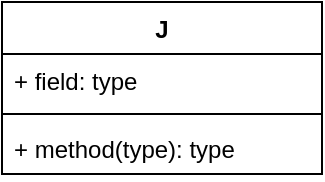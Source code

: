 <mxfile version="20.5.3" type="github" pages="2"><diagram id="ZsYun9rEOM-wiykw4o-6" name="Page-1"><mxGraphModel dx="942" dy="606" grid="1" gridSize="10" guides="1" tooltips="1" connect="1" arrows="1" fold="1" page="1" pageScale="1" pageWidth="827" pageHeight="1169" math="0" shadow="0"><root><mxCell id="0"/><mxCell id="1" parent="0"/><mxCell id="6dZhVT2HOT5BOoY90vrY-1" value="J" style="swimlane;fontStyle=1;align=center;verticalAlign=top;childLayout=stackLayout;horizontal=1;startSize=26;horizontalStack=0;resizeParent=1;resizeParentMax=0;resizeLast=0;collapsible=1;marginBottom=0;fontColor=default;" parent="1" vertex="1"><mxGeometry x="120" y="130" width="160" height="86" as="geometry"/></mxCell><mxCell id="6dZhVT2HOT5BOoY90vrY-2" value="+ field: type" style="text;strokeColor=none;fillColor=none;align=left;verticalAlign=top;spacingLeft=4;spacingRight=4;overflow=hidden;rotatable=0;points=[[0,0.5],[1,0.5]];portConstraint=eastwest;" parent="6dZhVT2HOT5BOoY90vrY-1" vertex="1"><mxGeometry y="26" width="160" height="26" as="geometry"/></mxCell><mxCell id="6dZhVT2HOT5BOoY90vrY-3" value="" style="line;strokeWidth=1;fillColor=none;align=left;verticalAlign=middle;spacingTop=-1;spacingLeft=3;spacingRight=3;rotatable=0;labelPosition=right;points=[];portConstraint=eastwest;strokeColor=inherit;" parent="6dZhVT2HOT5BOoY90vrY-1" vertex="1"><mxGeometry y="52" width="160" height="8" as="geometry"/></mxCell><mxCell id="6dZhVT2HOT5BOoY90vrY-4" value="+ method(type): type" style="text;strokeColor=none;fillColor=none;align=left;verticalAlign=top;spacingLeft=4;spacingRight=4;overflow=hidden;rotatable=0;points=[[0,0.5],[1,0.5]];portConstraint=eastwest;" parent="6dZhVT2HOT5BOoY90vrY-1" vertex="1"><mxGeometry y="60" width="160" height="26" as="geometry"/></mxCell></root></mxGraphModel></diagram><diagram id="GE32m47yLcfYoCgdgLWP" name="Page-2"><mxGraphModel dx="942" dy="606" grid="1" gridSize="10" guides="1" tooltips="1" connect="1" arrows="1" fold="1" page="1" pageScale="1" pageWidth="827" pageHeight="1169" math="0" shadow="0"><root><mxCell id="0"/><mxCell id="1" parent="0"/></root></mxGraphModel></diagram></mxfile>
